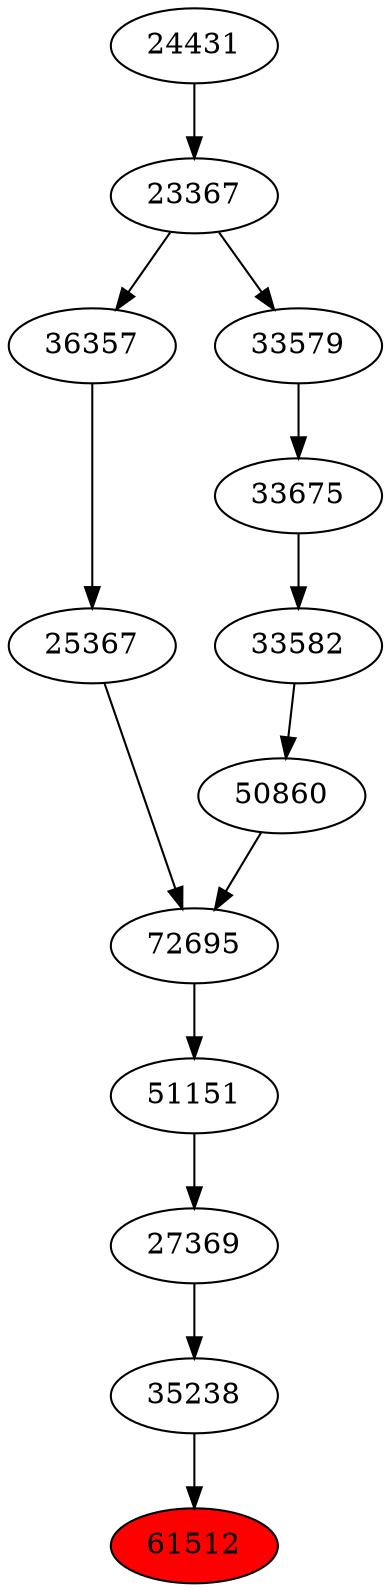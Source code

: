 strict digraph{ 
61512 [label="61512" fillcolor=red style=filled]
35238 -> 61512
35238 [label="35238"]
27369 -> 35238
27369 [label="27369"]
51151 -> 27369
51151 [label="51151"]
72695 -> 51151
72695 [label="72695"]
50860 -> 72695
25367 -> 72695
50860 [label="50860"]
33582 -> 50860
25367 [label="25367"]
36357 -> 25367
33582 [label="33582"]
33675 -> 33582
36357 [label="36357"]
23367 -> 36357
33675 [label="33675"]
33579 -> 33675
23367 [label="23367"]
24431 -> 23367
33579 [label="33579"]
23367 -> 33579
24431 [label="24431"]
}